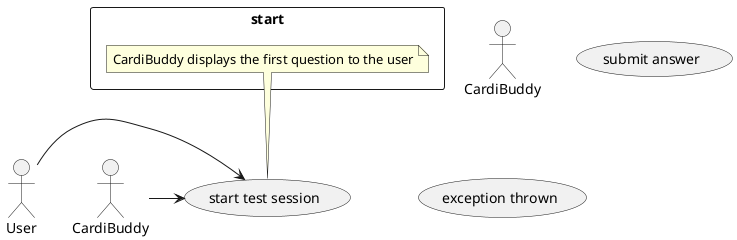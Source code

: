 @startuml
:CardiBuddy: as Admin

(start test session) as (Start)
(submit answer) as (Submit)
(exception thrown) as (Exception)

skinparam packageStyle rectangle

actor CardiBuddy
actor User

rectangle start {
note top of (Start): CardiBuddy displays the first question to the user
User -> (Start)
CardiBuddy -> (Start)
}



@enduml